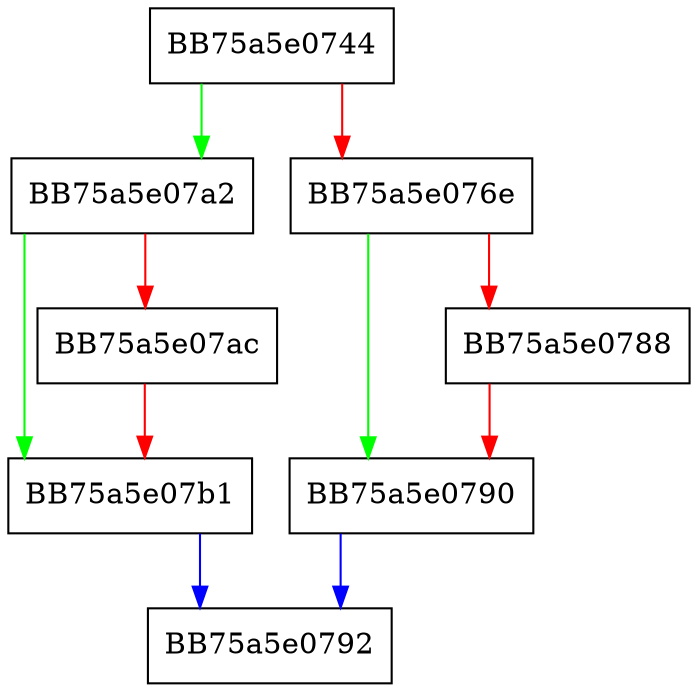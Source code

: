 digraph GetProcessCommandLine {
  node [shape="box"];
  graph [splines=ortho];
  BB75a5e0744 -> BB75a5e07a2 [color="green"];
  BB75a5e0744 -> BB75a5e076e [color="red"];
  BB75a5e076e -> BB75a5e0790 [color="green"];
  BB75a5e076e -> BB75a5e0788 [color="red"];
  BB75a5e0788 -> BB75a5e0790 [color="red"];
  BB75a5e0790 -> BB75a5e0792 [color="blue"];
  BB75a5e07a2 -> BB75a5e07b1 [color="green"];
  BB75a5e07a2 -> BB75a5e07ac [color="red"];
  BB75a5e07ac -> BB75a5e07b1 [color="red"];
  BB75a5e07b1 -> BB75a5e0792 [color="blue"];
}